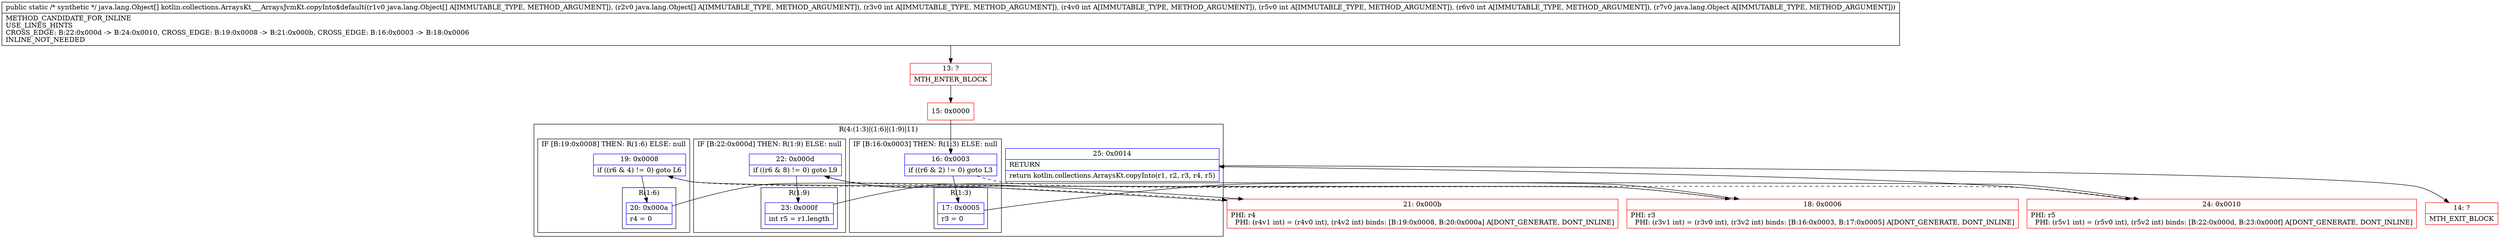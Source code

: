 digraph "CFG forkotlin.collections.ArraysKt___ArraysJvmKt.copyInto$default([Ljava\/lang\/Object;[Ljava\/lang\/Object;IIIILjava\/lang\/Object;)[Ljava\/lang\/Object;" {
subgraph cluster_Region_1151663207 {
label = "R(4:(1:3)|(1:6)|(1:9)|11)";
node [shape=record,color=blue];
subgraph cluster_IfRegion_1645885687 {
label = "IF [B:16:0x0003] THEN: R(1:3) ELSE: null";
node [shape=record,color=blue];
Node_16 [shape=record,label="{16\:\ 0x0003|if ((r6 & 2) != 0) goto L3\l}"];
subgraph cluster_Region_945971570 {
label = "R(1:3)";
node [shape=record,color=blue];
Node_17 [shape=record,label="{17\:\ 0x0005|r3 = 0\l}"];
}
}
subgraph cluster_IfRegion_528645218 {
label = "IF [B:19:0x0008] THEN: R(1:6) ELSE: null";
node [shape=record,color=blue];
Node_19 [shape=record,label="{19\:\ 0x0008|if ((r6 & 4) != 0) goto L6\l}"];
subgraph cluster_Region_2091314225 {
label = "R(1:6)";
node [shape=record,color=blue];
Node_20 [shape=record,label="{20\:\ 0x000a|r4 = 0\l}"];
}
}
subgraph cluster_IfRegion_1338552018 {
label = "IF [B:22:0x000d] THEN: R(1:9) ELSE: null";
node [shape=record,color=blue];
Node_22 [shape=record,label="{22\:\ 0x000d|if ((r6 & 8) != 0) goto L9\l}"];
subgraph cluster_Region_1678393256 {
label = "R(1:9)";
node [shape=record,color=blue];
Node_23 [shape=record,label="{23\:\ 0x000f|int r5 = r1.length\l}"];
}
}
Node_25 [shape=record,label="{25\:\ 0x0014|RETURN\l|return kotlin.collections.ArraysKt.copyInto(r1, r2, r3, r4, r5)\l}"];
}
Node_13 [shape=record,color=red,label="{13\:\ ?|MTH_ENTER_BLOCK\l}"];
Node_15 [shape=record,color=red,label="{15\:\ 0x0000}"];
Node_18 [shape=record,color=red,label="{18\:\ 0x0006|PHI: r3 \l  PHI: (r3v1 int) = (r3v0 int), (r3v2 int) binds: [B:16:0x0003, B:17:0x0005] A[DONT_GENERATE, DONT_INLINE]\l}"];
Node_21 [shape=record,color=red,label="{21\:\ 0x000b|PHI: r4 \l  PHI: (r4v1 int) = (r4v0 int), (r4v2 int) binds: [B:19:0x0008, B:20:0x000a] A[DONT_GENERATE, DONT_INLINE]\l}"];
Node_24 [shape=record,color=red,label="{24\:\ 0x0010|PHI: r5 \l  PHI: (r5v1 int) = (r5v0 int), (r5v2 int) binds: [B:22:0x000d, B:23:0x000f] A[DONT_GENERATE, DONT_INLINE]\l}"];
Node_14 [shape=record,color=red,label="{14\:\ ?|MTH_EXIT_BLOCK\l}"];
MethodNode[shape=record,label="{public static \/* synthetic *\/ java.lang.Object[] kotlin.collections.ArraysKt___ArraysJvmKt.copyInto$default((r1v0 java.lang.Object[] A[IMMUTABLE_TYPE, METHOD_ARGUMENT]), (r2v0 java.lang.Object[] A[IMMUTABLE_TYPE, METHOD_ARGUMENT]), (r3v0 int A[IMMUTABLE_TYPE, METHOD_ARGUMENT]), (r4v0 int A[IMMUTABLE_TYPE, METHOD_ARGUMENT]), (r5v0 int A[IMMUTABLE_TYPE, METHOD_ARGUMENT]), (r6v0 int A[IMMUTABLE_TYPE, METHOD_ARGUMENT]), (r7v0 java.lang.Object A[IMMUTABLE_TYPE, METHOD_ARGUMENT]))  | METHOD_CANDIDATE_FOR_INLINE\lUSE_LINES_HINTS\lCROSS_EDGE: B:22:0x000d \-\> B:24:0x0010, CROSS_EDGE: B:19:0x0008 \-\> B:21:0x000b, CROSS_EDGE: B:16:0x0003 \-\> B:18:0x0006\lINLINE_NOT_NEEDED\l}"];
MethodNode -> Node_13;Node_16 -> Node_17;
Node_16 -> Node_18[style=dashed];
Node_17 -> Node_18;
Node_19 -> Node_20;
Node_19 -> Node_21[style=dashed];
Node_20 -> Node_21;
Node_22 -> Node_23;
Node_22 -> Node_24[style=dashed];
Node_23 -> Node_24;
Node_25 -> Node_14;
Node_13 -> Node_15;
Node_15 -> Node_16;
Node_18 -> Node_19;
Node_21 -> Node_22;
Node_24 -> Node_25;
}

